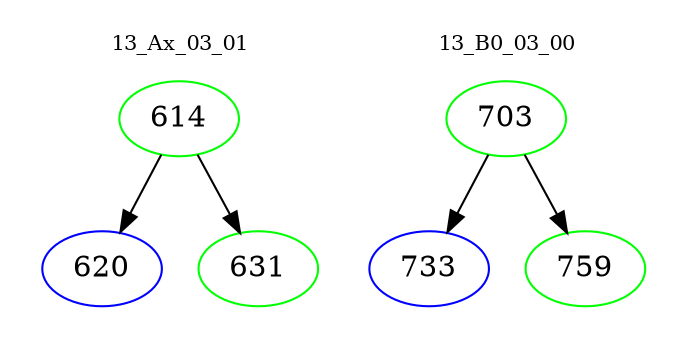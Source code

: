 digraph{
subgraph cluster_0 {
color = white
label = "13_Ax_03_01";
fontsize=10;
T0_614 [label="614", color="green"]
T0_614 -> T0_620 [color="black"]
T0_620 [label="620", color="blue"]
T0_614 -> T0_631 [color="black"]
T0_631 [label="631", color="green"]
}
subgraph cluster_1 {
color = white
label = "13_B0_03_00";
fontsize=10;
T1_703 [label="703", color="green"]
T1_703 -> T1_733 [color="black"]
T1_733 [label="733", color="blue"]
T1_703 -> T1_759 [color="black"]
T1_759 [label="759", color="green"]
}
}
